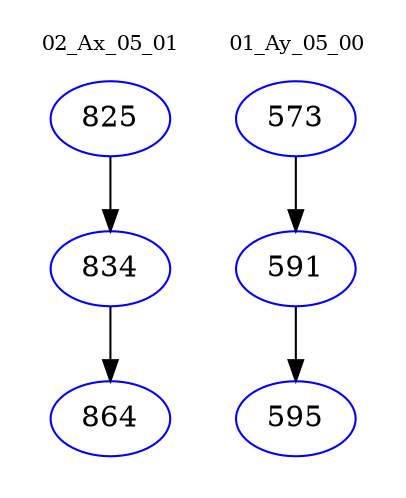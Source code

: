 digraph{
subgraph cluster_0 {
color = white
label = "02_Ax_05_01";
fontsize=10;
T0_825 [label="825", color="blue"]
T0_825 -> T0_834 [color="black"]
T0_834 [label="834", color="blue"]
T0_834 -> T0_864 [color="black"]
T0_864 [label="864", color="blue"]
}
subgraph cluster_1 {
color = white
label = "01_Ay_05_00";
fontsize=10;
T1_573 [label="573", color="blue"]
T1_573 -> T1_591 [color="black"]
T1_591 [label="591", color="blue"]
T1_591 -> T1_595 [color="black"]
T1_595 [label="595", color="blue"]
}
}
